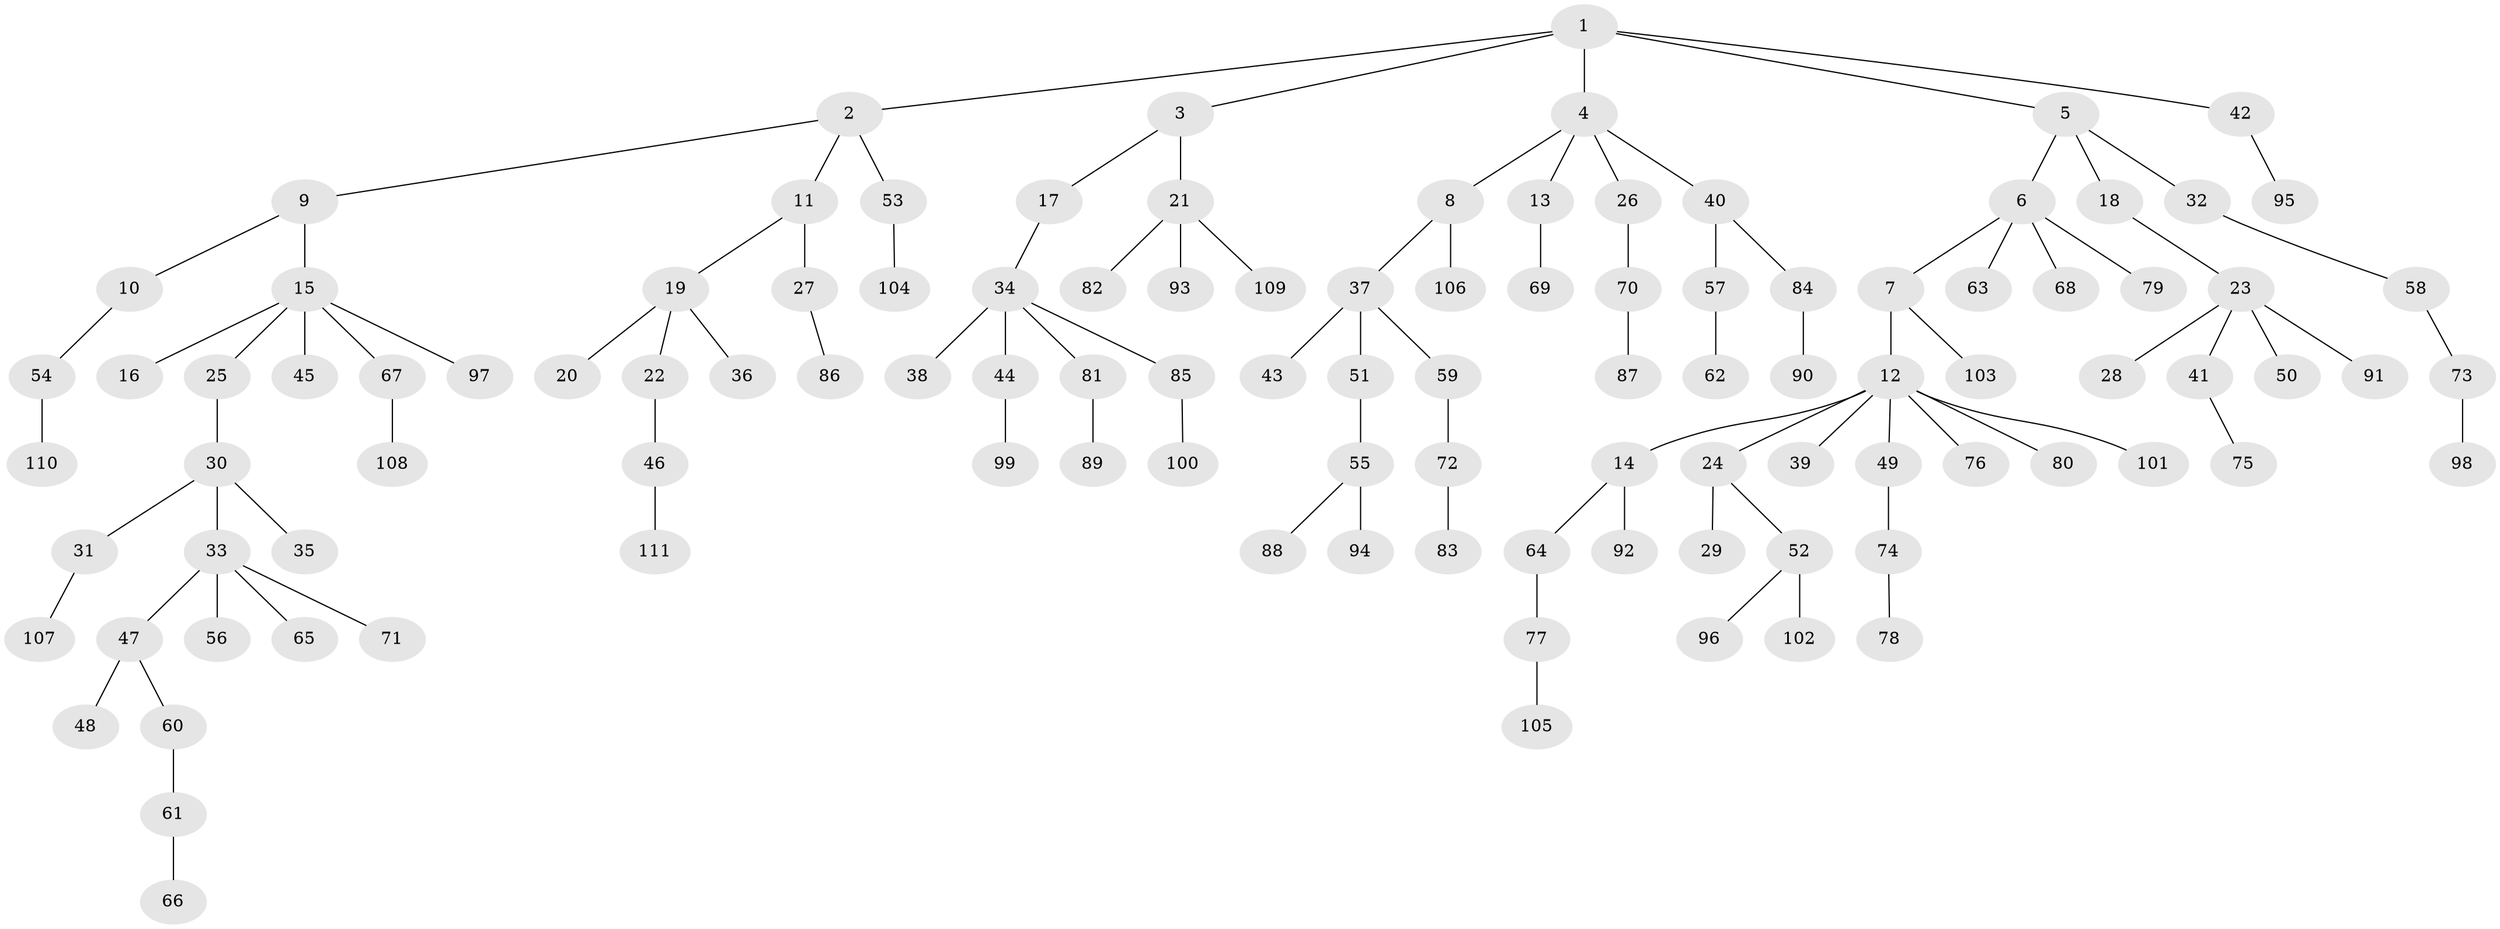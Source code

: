 // Generated by graph-tools (version 1.1) at 2025/53/03/09/25 04:53:02]
// undirected, 111 vertices, 110 edges
graph export_dot {
graph [start="1"]
  node [color=gray90,style=filled];
  1;
  2;
  3;
  4;
  5;
  6;
  7;
  8;
  9;
  10;
  11;
  12;
  13;
  14;
  15;
  16;
  17;
  18;
  19;
  20;
  21;
  22;
  23;
  24;
  25;
  26;
  27;
  28;
  29;
  30;
  31;
  32;
  33;
  34;
  35;
  36;
  37;
  38;
  39;
  40;
  41;
  42;
  43;
  44;
  45;
  46;
  47;
  48;
  49;
  50;
  51;
  52;
  53;
  54;
  55;
  56;
  57;
  58;
  59;
  60;
  61;
  62;
  63;
  64;
  65;
  66;
  67;
  68;
  69;
  70;
  71;
  72;
  73;
  74;
  75;
  76;
  77;
  78;
  79;
  80;
  81;
  82;
  83;
  84;
  85;
  86;
  87;
  88;
  89;
  90;
  91;
  92;
  93;
  94;
  95;
  96;
  97;
  98;
  99;
  100;
  101;
  102;
  103;
  104;
  105;
  106;
  107;
  108;
  109;
  110;
  111;
  1 -- 2;
  1 -- 3;
  1 -- 4;
  1 -- 5;
  1 -- 42;
  2 -- 9;
  2 -- 11;
  2 -- 53;
  3 -- 17;
  3 -- 21;
  4 -- 8;
  4 -- 13;
  4 -- 26;
  4 -- 40;
  5 -- 6;
  5 -- 18;
  5 -- 32;
  6 -- 7;
  6 -- 63;
  6 -- 68;
  6 -- 79;
  7 -- 12;
  7 -- 103;
  8 -- 37;
  8 -- 106;
  9 -- 10;
  9 -- 15;
  10 -- 54;
  11 -- 19;
  11 -- 27;
  12 -- 14;
  12 -- 24;
  12 -- 39;
  12 -- 49;
  12 -- 76;
  12 -- 80;
  12 -- 101;
  13 -- 69;
  14 -- 64;
  14 -- 92;
  15 -- 16;
  15 -- 25;
  15 -- 45;
  15 -- 67;
  15 -- 97;
  17 -- 34;
  18 -- 23;
  19 -- 20;
  19 -- 22;
  19 -- 36;
  21 -- 82;
  21 -- 93;
  21 -- 109;
  22 -- 46;
  23 -- 28;
  23 -- 41;
  23 -- 50;
  23 -- 91;
  24 -- 29;
  24 -- 52;
  25 -- 30;
  26 -- 70;
  27 -- 86;
  30 -- 31;
  30 -- 33;
  30 -- 35;
  31 -- 107;
  32 -- 58;
  33 -- 47;
  33 -- 56;
  33 -- 65;
  33 -- 71;
  34 -- 38;
  34 -- 44;
  34 -- 81;
  34 -- 85;
  37 -- 43;
  37 -- 51;
  37 -- 59;
  40 -- 57;
  40 -- 84;
  41 -- 75;
  42 -- 95;
  44 -- 99;
  46 -- 111;
  47 -- 48;
  47 -- 60;
  49 -- 74;
  51 -- 55;
  52 -- 96;
  52 -- 102;
  53 -- 104;
  54 -- 110;
  55 -- 88;
  55 -- 94;
  57 -- 62;
  58 -- 73;
  59 -- 72;
  60 -- 61;
  61 -- 66;
  64 -- 77;
  67 -- 108;
  70 -- 87;
  72 -- 83;
  73 -- 98;
  74 -- 78;
  77 -- 105;
  81 -- 89;
  84 -- 90;
  85 -- 100;
}
